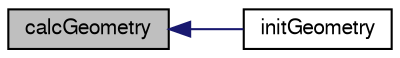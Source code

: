 digraph "calcGeometry"
{
  bgcolor="transparent";
  edge [fontname="FreeSans",fontsize="10",labelfontname="FreeSans",labelfontsize="10"];
  node [fontname="FreeSans",fontsize="10",shape=record];
  rankdir="LR";
  Node497 [label="calcGeometry",height=0.2,width=0.4,color="black", fillcolor="grey75", style="filled", fontcolor="black"];
  Node497 -> Node498 [dir="back",color="midnightblue",fontsize="10",style="solid",fontname="FreeSans"];
  Node498 [label="initGeometry",height=0.2,width=0.4,color="black",URL="$a27434.html#a135ba5f5057edd391247da57fdf9a708",tooltip="Initialise the calculation of the patch geometry. "];
}
